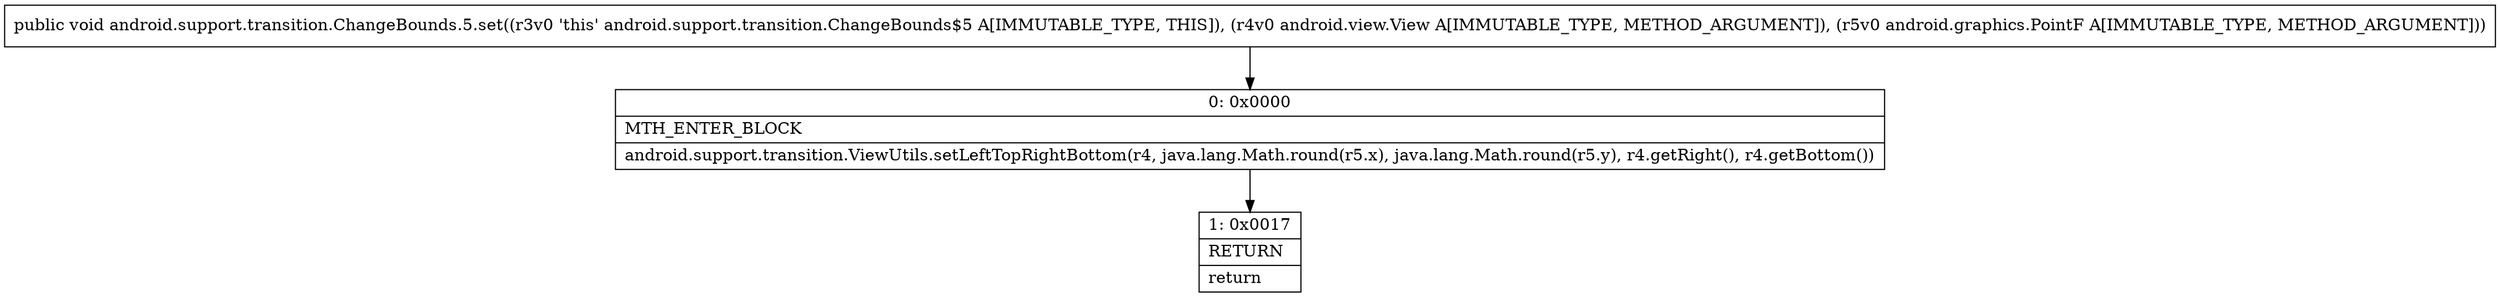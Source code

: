 digraph "CFG forandroid.support.transition.ChangeBounds.5.set(Landroid\/view\/View;Landroid\/graphics\/PointF;)V" {
Node_0 [shape=record,label="{0\:\ 0x0000|MTH_ENTER_BLOCK\l|android.support.transition.ViewUtils.setLeftTopRightBottom(r4, java.lang.Math.round(r5.x), java.lang.Math.round(r5.y), r4.getRight(), r4.getBottom())\l}"];
Node_1 [shape=record,label="{1\:\ 0x0017|RETURN\l|return\l}"];
MethodNode[shape=record,label="{public void android.support.transition.ChangeBounds.5.set((r3v0 'this' android.support.transition.ChangeBounds$5 A[IMMUTABLE_TYPE, THIS]), (r4v0 android.view.View A[IMMUTABLE_TYPE, METHOD_ARGUMENT]), (r5v0 android.graphics.PointF A[IMMUTABLE_TYPE, METHOD_ARGUMENT])) }"];
MethodNode -> Node_0;
Node_0 -> Node_1;
}

